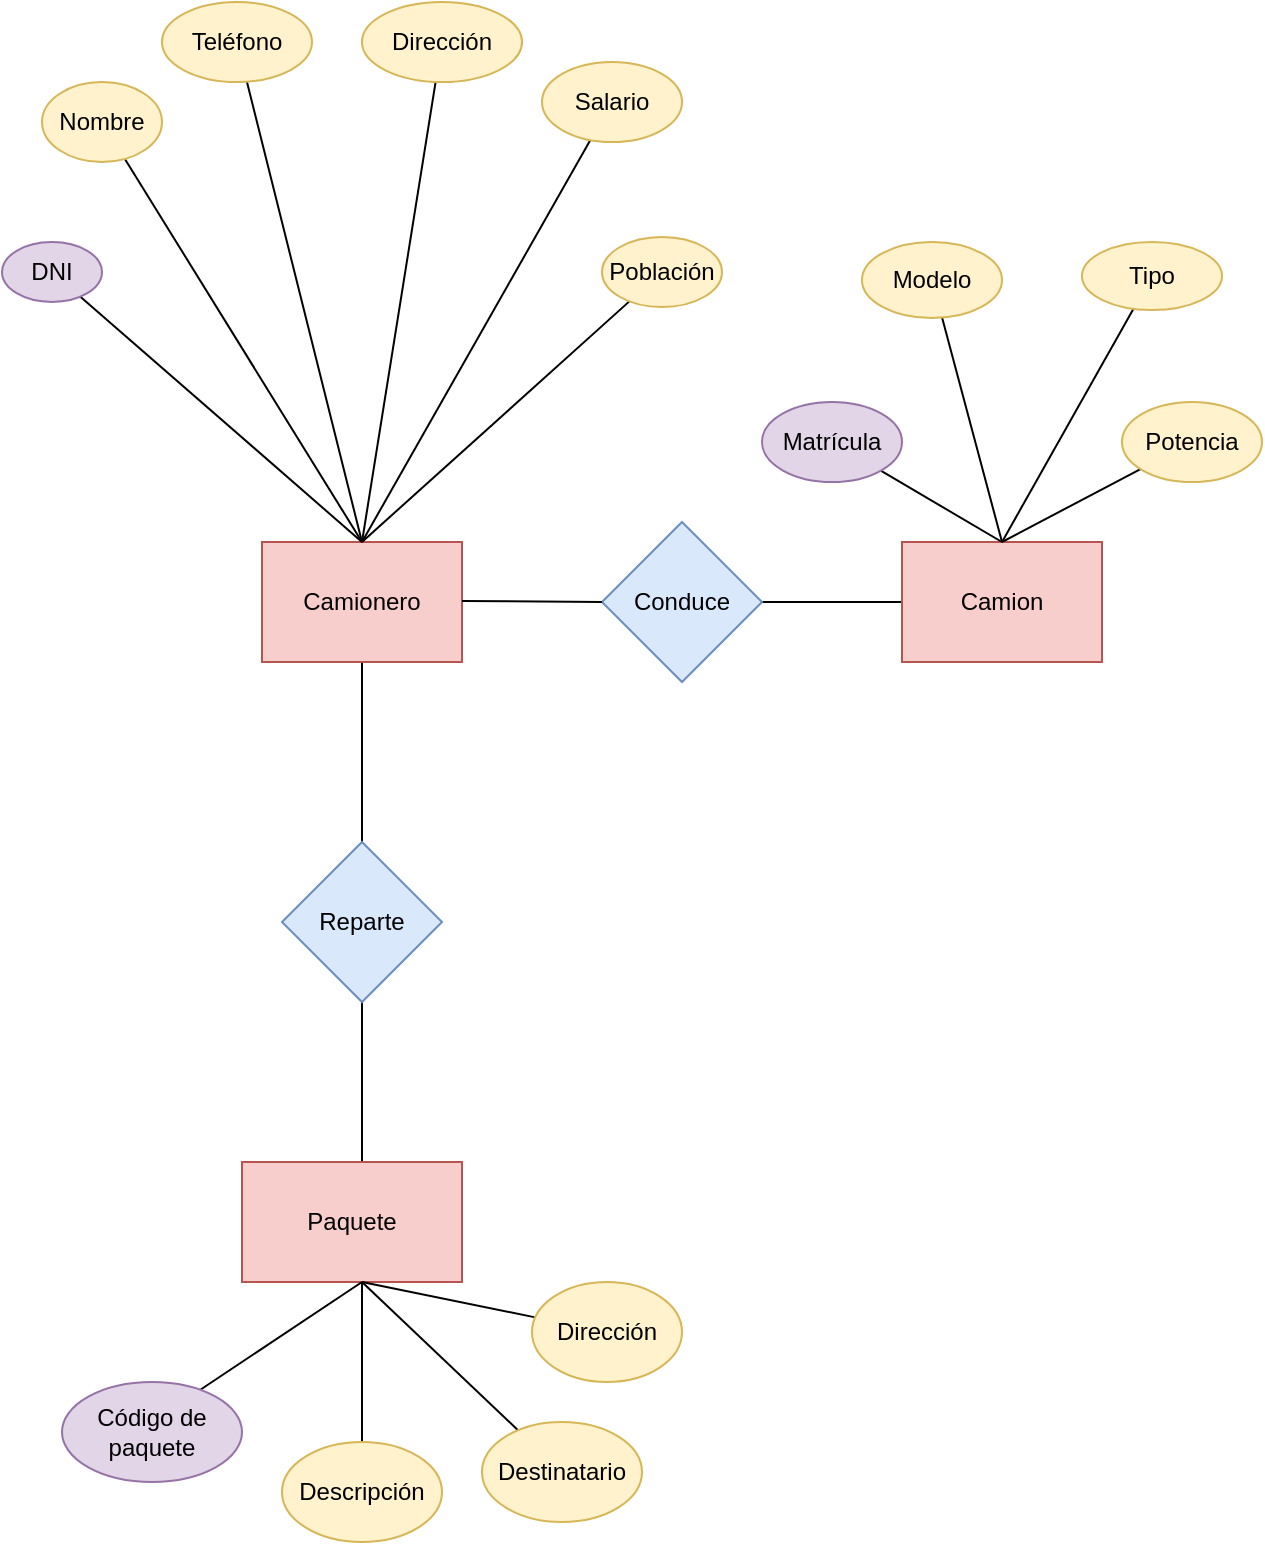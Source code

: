 <mxfile version="22.0.0" type="github">
  <diagram name="Página-1" id="QY8tuvMtyV4yDNT9SkAD">
    <mxGraphModel dx="1434" dy="795" grid="1" gridSize="10" guides="1" tooltips="1" connect="1" arrows="1" fold="1" page="1" pageScale="1" pageWidth="827" pageHeight="1169" math="0" shadow="0">
      <root>
        <mxCell id="0" />
        <mxCell id="1" parent="0" />
        <mxCell id="477z70IJDv5h19LHjHSA-6" style="edgeStyle=orthogonalEdgeStyle;rounded=0;orthogonalLoop=1;jettySize=auto;html=1;endArrow=none;endFill=0;" edge="1" parent="1" source="477z70IJDv5h19LHjHSA-1">
          <mxGeometry relative="1" as="geometry">
            <mxPoint x="200" y="480" as="targetPoint" />
          </mxGeometry>
        </mxCell>
        <mxCell id="477z70IJDv5h19LHjHSA-1" value="Camionero" style="rounded=0;whiteSpace=wrap;html=1;fillColor=#f8cecc;strokeColor=#b85450;" vertex="1" parent="1">
          <mxGeometry x="150" y="330" width="100" height="60" as="geometry" />
        </mxCell>
        <mxCell id="477z70IJDv5h19LHjHSA-4" style="edgeStyle=orthogonalEdgeStyle;rounded=0;orthogonalLoop=1;jettySize=auto;html=1;entryX=0;entryY=0.5;entryDx=0;entryDy=0;endArrow=none;endFill=0;" edge="1" parent="1" source="477z70IJDv5h19LHjHSA-3" target="477z70IJDv5h19LHjHSA-5">
          <mxGeometry relative="1" as="geometry">
            <mxPoint x="460" y="370" as="targetPoint" />
          </mxGeometry>
        </mxCell>
        <mxCell id="477z70IJDv5h19LHjHSA-3" value="Conduce" style="rhombus;whiteSpace=wrap;html=1;fillColor=#dae8fc;strokeColor=#6c8ebf;" vertex="1" parent="1">
          <mxGeometry x="320" y="320" width="80" height="80" as="geometry" />
        </mxCell>
        <mxCell id="477z70IJDv5h19LHjHSA-5" value="Camion" style="rounded=0;whiteSpace=wrap;html=1;fillColor=#f8cecc;strokeColor=#b85450;" vertex="1" parent="1">
          <mxGeometry x="470" y="330" width="100" height="60" as="geometry" />
        </mxCell>
        <mxCell id="477z70IJDv5h19LHjHSA-12" style="edgeStyle=orthogonalEdgeStyle;rounded=0;orthogonalLoop=1;jettySize=auto;html=1;endArrow=none;endFill=0;" edge="1" parent="1" source="477z70IJDv5h19LHjHSA-11">
          <mxGeometry relative="1" as="geometry">
            <mxPoint x="200" y="640" as="targetPoint" />
          </mxGeometry>
        </mxCell>
        <mxCell id="477z70IJDv5h19LHjHSA-11" value="Reparte" style="rhombus;whiteSpace=wrap;html=1;fillColor=#dae8fc;strokeColor=#6c8ebf;" vertex="1" parent="1">
          <mxGeometry x="160" y="480" width="80" height="80" as="geometry" />
        </mxCell>
        <mxCell id="477z70IJDv5h19LHjHSA-13" value="Paquete" style="rounded=0;whiteSpace=wrap;html=1;fillColor=#f8cecc;strokeColor=#b85450;" vertex="1" parent="1">
          <mxGeometry x="140" y="640" width="110" height="60" as="geometry" />
        </mxCell>
        <mxCell id="477z70IJDv5h19LHjHSA-16" value="" style="endArrow=none;html=1;rounded=0;endFill=0;" edge="1" parent="1" target="477z70IJDv5h19LHjHSA-30">
          <mxGeometry width="50" height="50" relative="1" as="geometry">
            <mxPoint x="200" y="330" as="sourcePoint" />
            <mxPoint x="280" y="160" as="targetPoint" />
          </mxGeometry>
        </mxCell>
        <mxCell id="477z70IJDv5h19LHjHSA-17" value="" style="endArrow=none;html=1;rounded=0;exitX=0.5;exitY=0;exitDx=0;exitDy=0;endFill=0;" edge="1" parent="1" source="477z70IJDv5h19LHjHSA-1" target="477z70IJDv5h19LHjHSA-29">
          <mxGeometry width="50" height="50" relative="1" as="geometry">
            <mxPoint x="140" y="300" as="sourcePoint" />
            <mxPoint x="200" y="120" as="targetPoint" />
          </mxGeometry>
        </mxCell>
        <mxCell id="477z70IJDv5h19LHjHSA-19" value="" style="endArrow=none;html=1;rounded=0;exitX=0.5;exitY=0;exitDx=0;exitDy=0;endFill=0;" edge="1" parent="1" source="477z70IJDv5h19LHjHSA-1" target="477z70IJDv5h19LHjHSA-26">
          <mxGeometry width="50" height="50" relative="1" as="geometry">
            <mxPoint x="70" y="280" as="sourcePoint" />
            <mxPoint x="80" y="200" as="targetPoint" />
          </mxGeometry>
        </mxCell>
        <mxCell id="477z70IJDv5h19LHjHSA-26" value="DNI" style="ellipse;whiteSpace=wrap;html=1;fillColor=#e1d5e7;strokeColor=#9673a6;" vertex="1" parent="1">
          <mxGeometry x="20" y="180" width="50" height="30" as="geometry" />
        </mxCell>
        <mxCell id="477z70IJDv5h19LHjHSA-28" value="" style="endArrow=none;html=1;rounded=0;exitX=0.5;exitY=0;exitDx=0;exitDy=0;endFill=0;" edge="1" parent="1" source="477z70IJDv5h19LHjHSA-1" target="477z70IJDv5h19LHjHSA-27">
          <mxGeometry width="50" height="50" relative="1" as="geometry">
            <mxPoint x="200" y="330" as="sourcePoint" />
            <mxPoint x="120" y="160" as="targetPoint" />
          </mxGeometry>
        </mxCell>
        <mxCell id="477z70IJDv5h19LHjHSA-27" value="Nombre" style="ellipse;whiteSpace=wrap;html=1;fillColor=#fff2cc;strokeColor=#d6b656;" vertex="1" parent="1">
          <mxGeometry x="40" y="100" width="60" height="40" as="geometry" />
        </mxCell>
        <mxCell id="477z70IJDv5h19LHjHSA-29" value="Teléfono" style="ellipse;whiteSpace=wrap;html=1;fillColor=#fff2cc;strokeColor=#d6b656;" vertex="1" parent="1">
          <mxGeometry x="100" y="60" width="75" height="40" as="geometry" />
        </mxCell>
        <mxCell id="477z70IJDv5h19LHjHSA-30" value="Dirección" style="ellipse;whiteSpace=wrap;html=1;fillColor=#fff2cc;strokeColor=#d6b656;" vertex="1" parent="1">
          <mxGeometry x="200" y="60" width="80" height="40" as="geometry" />
        </mxCell>
        <mxCell id="477z70IJDv5h19LHjHSA-32" value="" style="endArrow=none;html=1;rounded=0;endFill=0;" edge="1" parent="1" target="477z70IJDv5h19LHjHSA-31">
          <mxGeometry width="50" height="50" relative="1" as="geometry">
            <mxPoint x="200" y="330" as="sourcePoint" />
            <mxPoint x="320" y="200" as="targetPoint" />
          </mxGeometry>
        </mxCell>
        <mxCell id="477z70IJDv5h19LHjHSA-31" value="Salario" style="ellipse;whiteSpace=wrap;html=1;fillColor=#fff2cc;strokeColor=#d6b656;" vertex="1" parent="1">
          <mxGeometry x="290" y="90" width="70" height="40" as="geometry" />
        </mxCell>
        <mxCell id="477z70IJDv5h19LHjHSA-33" value="" style="endArrow=none;html=1;rounded=0;" edge="1" parent="1" source="477z70IJDv5h19LHjHSA-34">
          <mxGeometry width="50" height="50" relative="1" as="geometry">
            <mxPoint x="200" y="330" as="sourcePoint" />
            <mxPoint x="340" y="200" as="targetPoint" />
          </mxGeometry>
        </mxCell>
        <mxCell id="477z70IJDv5h19LHjHSA-35" value="" style="endArrow=none;html=1;rounded=0;" edge="1" parent="1" target="477z70IJDv5h19LHjHSA-34">
          <mxGeometry width="50" height="50" relative="1" as="geometry">
            <mxPoint x="200" y="330" as="sourcePoint" />
            <mxPoint x="340" y="200" as="targetPoint" />
          </mxGeometry>
        </mxCell>
        <mxCell id="477z70IJDv5h19LHjHSA-34" value="Población" style="ellipse;whiteSpace=wrap;html=1;fillColor=#fff2cc;strokeColor=#d6b656;" vertex="1" parent="1">
          <mxGeometry x="320" y="177.5" width="60" height="35" as="geometry" />
        </mxCell>
        <mxCell id="477z70IJDv5h19LHjHSA-36" style="edgeStyle=orthogonalEdgeStyle;rounded=0;orthogonalLoop=1;jettySize=auto;html=1;exitX=0.5;exitY=1;exitDx=0;exitDy=0;" edge="1" parent="1" source="477z70IJDv5h19LHjHSA-34" target="477z70IJDv5h19LHjHSA-34">
          <mxGeometry relative="1" as="geometry" />
        </mxCell>
        <mxCell id="477z70IJDv5h19LHjHSA-37" value="" style="endArrow=none;html=1;rounded=0;" edge="1" parent="1" source="477z70IJDv5h19LHjHSA-47">
          <mxGeometry width="50" height="50" relative="1" as="geometry">
            <mxPoint x="520" y="330" as="sourcePoint" />
            <mxPoint x="610" y="290" as="targetPoint" />
          </mxGeometry>
        </mxCell>
        <mxCell id="477z70IJDv5h19LHjHSA-38" value="" style="endArrow=none;html=1;rounded=0;" edge="1" parent="1" source="477z70IJDv5h19LHjHSA-45">
          <mxGeometry width="50" height="50" relative="1" as="geometry">
            <mxPoint x="520" y="330" as="sourcePoint" />
            <mxPoint x="600" y="200" as="targetPoint" />
          </mxGeometry>
        </mxCell>
        <mxCell id="477z70IJDv5h19LHjHSA-39" value="" style="endArrow=none;html=1;rounded=0;" edge="1" parent="1" source="477z70IJDv5h19LHjHSA-43">
          <mxGeometry width="50" height="50" relative="1" as="geometry">
            <mxPoint x="520" y="330" as="sourcePoint" />
            <mxPoint x="480" y="200" as="targetPoint" />
          </mxGeometry>
        </mxCell>
        <mxCell id="477z70IJDv5h19LHjHSA-40" value="" style="endArrow=none;html=1;rounded=0;exitX=0.5;exitY=0;exitDx=0;exitDy=0;" edge="1" parent="1" source="477z70IJDv5h19LHjHSA-41">
          <mxGeometry width="50" height="50" relative="1" as="geometry">
            <mxPoint x="410" y="280" as="sourcePoint" />
            <mxPoint x="440" y="280" as="targetPoint" />
          </mxGeometry>
        </mxCell>
        <mxCell id="477z70IJDv5h19LHjHSA-42" value="" style="endArrow=none;html=1;rounded=0;exitX=0.5;exitY=0;exitDx=0;exitDy=0;" edge="1" parent="1" source="477z70IJDv5h19LHjHSA-5" target="477z70IJDv5h19LHjHSA-41">
          <mxGeometry width="50" height="50" relative="1" as="geometry">
            <mxPoint x="520" y="330" as="sourcePoint" />
            <mxPoint x="440" y="280" as="targetPoint" />
          </mxGeometry>
        </mxCell>
        <mxCell id="477z70IJDv5h19LHjHSA-41" value="Matrícula" style="ellipse;whiteSpace=wrap;html=1;fillColor=#e1d5e7;strokeColor=#9673a6;" vertex="1" parent="1">
          <mxGeometry x="400" y="260" width="70" height="40" as="geometry" />
        </mxCell>
        <mxCell id="477z70IJDv5h19LHjHSA-44" value="" style="endArrow=none;html=1;rounded=0;" edge="1" parent="1" target="477z70IJDv5h19LHjHSA-43">
          <mxGeometry width="50" height="50" relative="1" as="geometry">
            <mxPoint x="520" y="330" as="sourcePoint" />
            <mxPoint x="480" y="200" as="targetPoint" />
          </mxGeometry>
        </mxCell>
        <mxCell id="477z70IJDv5h19LHjHSA-43" value="Modelo" style="ellipse;whiteSpace=wrap;html=1;fillColor=#fff2cc;strokeColor=#d6b656;" vertex="1" parent="1">
          <mxGeometry x="450" y="180" width="70" height="38" as="geometry" />
        </mxCell>
        <mxCell id="477z70IJDv5h19LHjHSA-46" value="" style="endArrow=none;html=1;rounded=0;" edge="1" parent="1" target="477z70IJDv5h19LHjHSA-45">
          <mxGeometry width="50" height="50" relative="1" as="geometry">
            <mxPoint x="520" y="330" as="sourcePoint" />
            <mxPoint x="600" y="200" as="targetPoint" />
          </mxGeometry>
        </mxCell>
        <mxCell id="477z70IJDv5h19LHjHSA-45" value="Tipo" style="ellipse;whiteSpace=wrap;html=1;fillColor=#fff2cc;strokeColor=#d6b656;" vertex="1" parent="1">
          <mxGeometry x="560" y="180" width="70" height="34" as="geometry" />
        </mxCell>
        <mxCell id="477z70IJDv5h19LHjHSA-48" value="" style="endArrow=none;html=1;rounded=0;" edge="1" parent="1" target="477z70IJDv5h19LHjHSA-47">
          <mxGeometry width="50" height="50" relative="1" as="geometry">
            <mxPoint x="520" y="330" as="sourcePoint" />
            <mxPoint x="610" y="290" as="targetPoint" />
          </mxGeometry>
        </mxCell>
        <mxCell id="477z70IJDv5h19LHjHSA-47" value="Potencia" style="ellipse;whiteSpace=wrap;html=1;fillColor=#fff2cc;strokeColor=#d6b656;" vertex="1" parent="1">
          <mxGeometry x="580" y="260" width="70" height="40" as="geometry" />
        </mxCell>
        <mxCell id="477z70IJDv5h19LHjHSA-49" value="" style="endArrow=none;html=1;rounded=0;" edge="1" parent="1" source="477z70IJDv5h19LHjHSA-54">
          <mxGeometry width="50" height="50" relative="1" as="geometry">
            <mxPoint x="80" y="760" as="sourcePoint" />
            <mxPoint x="200" y="700" as="targetPoint" />
          </mxGeometry>
        </mxCell>
        <mxCell id="477z70IJDv5h19LHjHSA-50" value="" style="endArrow=none;html=1;rounded=0;" edge="1" parent="1" source="477z70IJDv5h19LHjHSA-52">
          <mxGeometry width="50" height="50" relative="1" as="geometry">
            <mxPoint x="200" y="800" as="sourcePoint" />
            <mxPoint x="200" y="700" as="targetPoint" />
          </mxGeometry>
        </mxCell>
        <mxCell id="477z70IJDv5h19LHjHSA-51" value="" style="endArrow=none;html=1;rounded=0;" edge="1" parent="1" target="477z70IJDv5h19LHjHSA-53">
          <mxGeometry width="50" height="50" relative="1" as="geometry">
            <mxPoint x="200" y="700" as="sourcePoint" />
            <mxPoint x="320" y="760" as="targetPoint" />
          </mxGeometry>
        </mxCell>
        <mxCell id="477z70IJDv5h19LHjHSA-52" value="Destinatario" style="ellipse;whiteSpace=wrap;html=1;fillColor=#fff2cc;strokeColor=#d6b656;" vertex="1" parent="1">
          <mxGeometry x="260" y="770" width="80" height="50" as="geometry" />
        </mxCell>
        <mxCell id="477z70IJDv5h19LHjHSA-53" value="Dirección" style="ellipse;whiteSpace=wrap;html=1;fillColor=#fff2cc;strokeColor=#d6b656;" vertex="1" parent="1">
          <mxGeometry x="285" y="700" width="75" height="50" as="geometry" />
        </mxCell>
        <mxCell id="477z70IJDv5h19LHjHSA-54" value="Descripción" style="ellipse;whiteSpace=wrap;html=1;fillColor=#fff2cc;strokeColor=#d6b656;" vertex="1" parent="1">
          <mxGeometry x="160" y="780" width="80" height="50" as="geometry" />
        </mxCell>
        <mxCell id="477z70IJDv5h19LHjHSA-56" value="" style="endArrow=none;html=1;rounded=0;" edge="1" parent="1">
          <mxGeometry relative="1" as="geometry">
            <mxPoint x="250" y="359.5" as="sourcePoint" />
            <mxPoint x="320" y="360" as="targetPoint" />
          </mxGeometry>
        </mxCell>
        <mxCell id="477z70IJDv5h19LHjHSA-63" value="" style="endArrow=none;html=1;rounded=0;" edge="1" parent="1">
          <mxGeometry width="50" height="50" relative="1" as="geometry">
            <mxPoint x="110" y="760" as="sourcePoint" />
            <mxPoint x="200" y="700" as="targetPoint" />
          </mxGeometry>
        </mxCell>
        <mxCell id="477z70IJDv5h19LHjHSA-64" value="Código de paquete" style="ellipse;whiteSpace=wrap;html=1;fillColor=#e1d5e7;strokeColor=#9673a6;" vertex="1" parent="1">
          <mxGeometry x="50" y="750" width="90" height="50" as="geometry" />
        </mxCell>
      </root>
    </mxGraphModel>
  </diagram>
</mxfile>
